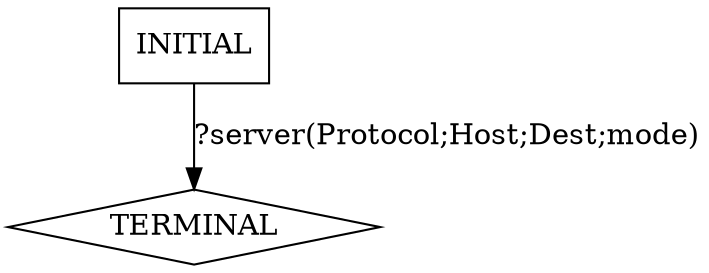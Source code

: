 digraph G {
  1 [label="TERMINAL",shape=diamond];
  3 [label="INITIAL",shape=box];
3->1  [label="?server(Protocol;Host;Dest;mode)"]
}
